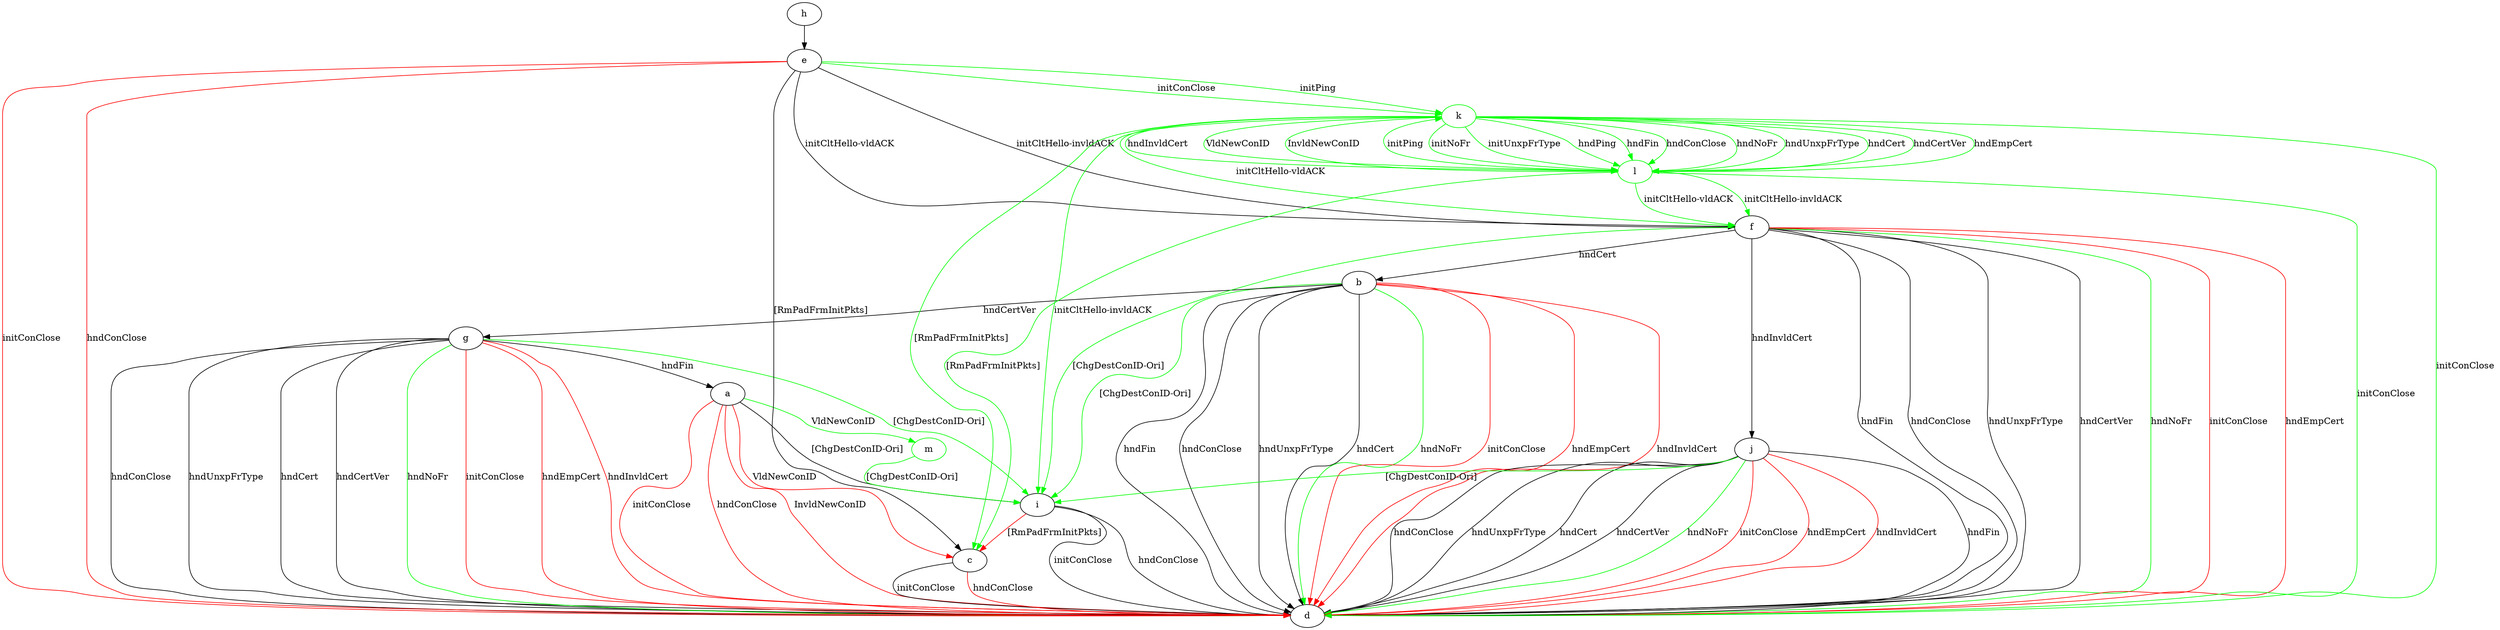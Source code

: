 digraph "" {
	a -> c	[key=0,
		color=red,
		label="VldNewConID "];
	a -> d	[key=0,
		color=red,
		label="initConClose "];
	a -> d	[key=1,
		color=red,
		label="hndConClose "];
	a -> d	[key=2,
		color=red,
		label="InvldNewConID "];
	a -> i	[key=0,
		label="[ChgDestConID-Ori] "];
	m	[color=green];
	a -> m	[key=0,
		color=green,
		label="VldNewConID "];
	b -> d	[key=0,
		label="hndFin "];
	b -> d	[key=1,
		label="hndConClose "];
	b -> d	[key=2,
		label="hndUnxpFrType "];
	b -> d	[key=3,
		label="hndCert "];
	b -> d	[key=4,
		color=green,
		label="hndNoFr "];
	b -> d	[key=5,
		color=red,
		label="initConClose "];
	b -> d	[key=6,
		color=red,
		label="hndEmpCert "];
	b -> d	[key=7,
		color=red,
		label="hndInvldCert "];
	b -> g	[key=0,
		label="hndCertVer "];
	b -> i	[key=0,
		color=green,
		label="[ChgDestConID-Ori] "];
	c -> d	[key=0,
		label="initConClose "];
	c -> d	[key=1,
		color=red,
		label="hndConClose "];
	e -> c	[key=0,
		label="[RmPadFrmInitPkts] "];
	e -> d	[key=0,
		color=red,
		label="initConClose "];
	e -> d	[key=1,
		color=red,
		label="hndConClose "];
	e -> f	[key=0,
		label="initCltHello-vldACK "];
	e -> f	[key=1,
		label="initCltHello-invldACK "];
	k	[color=green];
	e -> k	[key=0,
		color=green,
		label="initPing "];
	e -> k	[key=1,
		color=green,
		label="initConClose "];
	f -> b	[key=0,
		label="hndCert "];
	f -> d	[key=0,
		label="hndFin "];
	f -> d	[key=1,
		label="hndConClose "];
	f -> d	[key=2,
		label="hndUnxpFrType "];
	f -> d	[key=3,
		label="hndCertVer "];
	f -> d	[key=4,
		color=green,
		label="hndNoFr "];
	f -> d	[key=5,
		color=red,
		label="initConClose "];
	f -> d	[key=6,
		color=red,
		label="hndEmpCert "];
	f -> i	[key=0,
		color=green,
		label="[ChgDestConID-Ori] "];
	f -> j	[key=0,
		label="hndInvldCert "];
	g -> a	[key=0,
		label="hndFin "];
	g -> d	[key=0,
		label="hndConClose "];
	g -> d	[key=1,
		label="hndUnxpFrType "];
	g -> d	[key=2,
		label="hndCert "];
	g -> d	[key=3,
		label="hndCertVer "];
	g -> d	[key=4,
		color=green,
		label="hndNoFr "];
	g -> d	[key=5,
		color=red,
		label="initConClose "];
	g -> d	[key=6,
		color=red,
		label="hndEmpCert "];
	g -> d	[key=7,
		color=red,
		label="hndInvldCert "];
	g -> i	[key=0,
		color=green,
		label="[ChgDestConID-Ori] "];
	h -> e	[key=0];
	i -> c	[key=0,
		color=red,
		label="[RmPadFrmInitPkts] "];
	i -> d	[key=0,
		label="initConClose "];
	i -> d	[key=1,
		label="hndConClose "];
	j -> d	[key=0,
		label="hndFin "];
	j -> d	[key=1,
		label="hndConClose "];
	j -> d	[key=2,
		label="hndUnxpFrType "];
	j -> d	[key=3,
		label="hndCert "];
	j -> d	[key=4,
		label="hndCertVer "];
	j -> d	[key=5,
		color=green,
		label="hndNoFr "];
	j -> d	[key=6,
		color=red,
		label="initConClose "];
	j -> d	[key=7,
		color=red,
		label="hndEmpCert "];
	j -> d	[key=8,
		color=red,
		label="hndInvldCert "];
	j -> i	[key=0,
		color=green,
		label="[ChgDestConID-Ori] "];
	k -> c	[key=0,
		color=green,
		label="[RmPadFrmInitPkts] "];
	k -> d	[key=0,
		color=green,
		label="initConClose "];
	k -> f	[key=0,
		color=green,
		label="initCltHello-vldACK "];
	k -> i	[key=0,
		color=green,
		label="initCltHello-invldACK "];
	l	[color=green];
	k -> l	[key=0,
		color=green,
		label="initNoFr "];
	k -> l	[key=1,
		color=green,
		label="initUnxpFrType "];
	k -> l	[key=2,
		color=green,
		label="hndPing "];
	k -> l	[key=3,
		color=green,
		label="hndFin "];
	k -> l	[key=4,
		color=green,
		label="hndConClose "];
	k -> l	[key=5,
		color=green,
		label="hndNoFr "];
	k -> l	[key=6,
		color=green,
		label="hndUnxpFrType "];
	k -> l	[key=7,
		color=green,
		label="hndCert "];
	k -> l	[key=8,
		color=green,
		label="hndCertVer "];
	k -> l	[key=9,
		color=green,
		label="hndEmpCert "];
	k -> l	[key=10,
		color=green,
		label="hndInvldCert "];
	k -> l	[key=11,
		color=green,
		label="VldNewConID "];
	k -> l	[key=12,
		color=green,
		label="InvldNewConID "];
	l -> c	[key=0,
		color=green,
		label="[RmPadFrmInitPkts] "];
	l -> d	[key=0,
		color=green,
		label="initConClose "];
	l -> f	[key=0,
		color=green,
		label="initCltHello-vldACK "];
	l -> f	[key=1,
		color=green,
		label="initCltHello-invldACK "];
	l -> k	[key=0,
		color=green,
		label="initPing "];
	m -> i	[key=0,
		color=green,
		label="[ChgDestConID-Ori] "];
}
